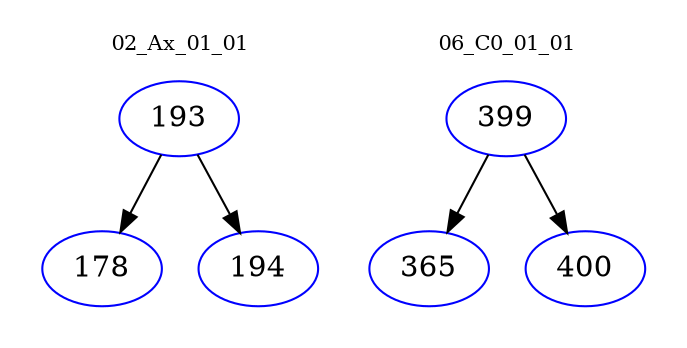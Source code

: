 digraph{
subgraph cluster_0 {
color = white
label = "02_Ax_01_01";
fontsize=10;
T0_193 [label="193", color="blue"]
T0_193 -> T0_178 [color="black"]
T0_178 [label="178", color="blue"]
T0_193 -> T0_194 [color="black"]
T0_194 [label="194", color="blue"]
}
subgraph cluster_1 {
color = white
label = "06_C0_01_01";
fontsize=10;
T1_399 [label="399", color="blue"]
T1_399 -> T1_365 [color="black"]
T1_365 [label="365", color="blue"]
T1_399 -> T1_400 [color="black"]
T1_400 [label="400", color="blue"]
}
}
